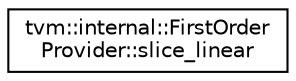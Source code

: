 digraph "Graphical Class Hierarchy"
{
  edge [fontname="Helvetica",fontsize="10",labelfontname="Helvetica",labelfontsize="10"];
  node [fontname="Helvetica",fontsize="10",shape=record];
  rankdir="LR";
  Node0 [label="tvm::internal::FirstOrder\lProvider::slice_linear",height=0.2,width=0.4,color="black", fillcolor="white", style="filled",URL="$structtvm_1_1internal_1_1FirstOrderProvider_1_1slice__linear.html"];
}
